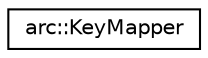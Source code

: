 digraph "Graphical Class Hierarchy"
{
 // LATEX_PDF_SIZE
  edge [fontname="Helvetica",fontsize="10",labelfontname="Helvetica",labelfontsize="10"];
  node [fontname="Helvetica",fontsize="10",shape=record];
  rankdir="LR";
  Node0 [label="arc::KeyMapper",height=0.2,width=0.4,color="black", fillcolor="white", style="filled",URL="$classarc_1_1KeyMapper.html",tooltip=" "];
}
